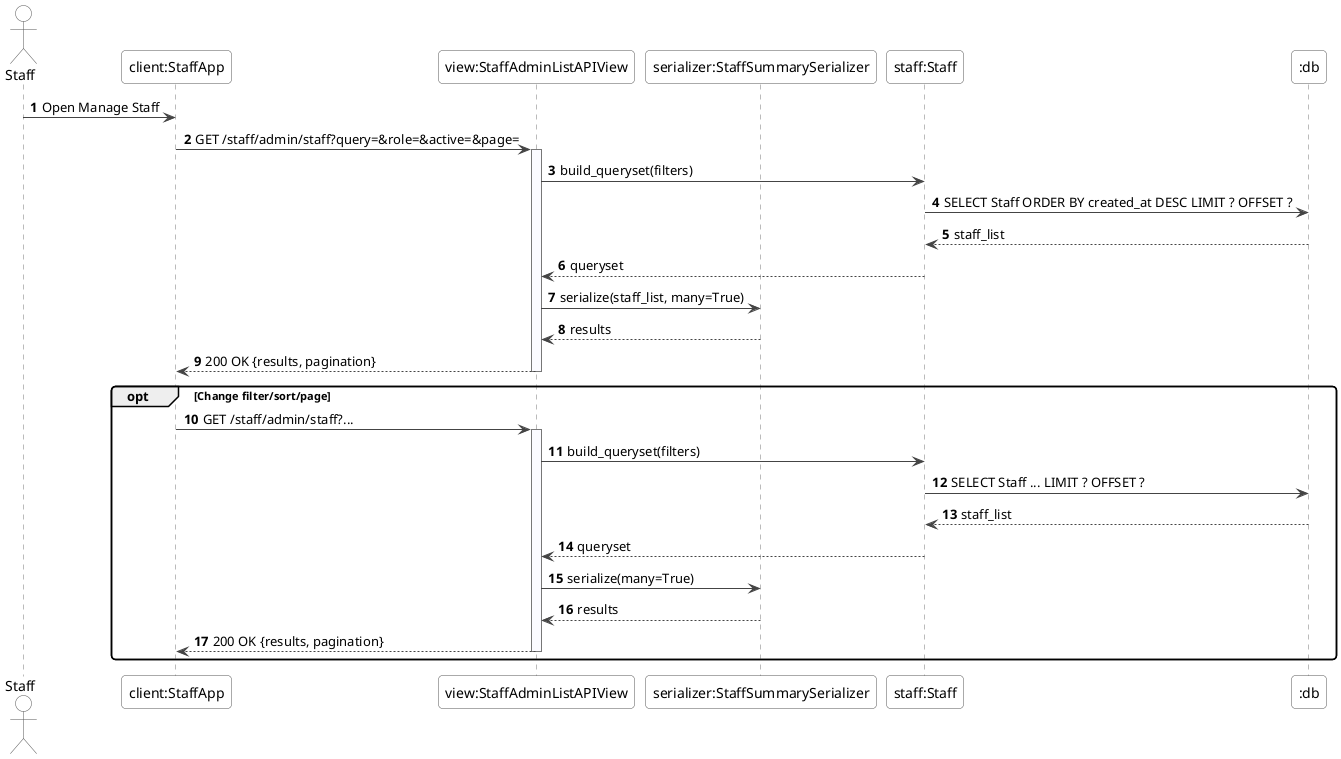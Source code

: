 @startuml ManageStaff_ListSequence
skinparam shadowing false
skinparam roundcorner 8
skinparam sequence {
  ArrowColor #444
  LifeLineBorderColor #777
  LifeLineBackgroundColor #FBFBFF
  ParticipantBorderColor #555
  ParticipantBackgroundColor #FFFFFF
  ActorBorderColor #555
  ActorBackgroundColor #FFFFFF
  BoxBorderColor #999
}

autonumber
actor Staff
participant "client:StaffApp" as fe
participant "view:StaffAdminListAPIView" as listv
participant "serializer:StaffSummarySerializer" as sumsz
participant "staff:Staff" as staff
participant ":db" as db

Staff -> fe : Open Manage Staff
fe -> listv : GET /staff/admin/staff?query=&role=&active=&page=
activate listv
listv -> staff : build_queryset(filters)
staff -> db : SELECT Staff ORDER BY created_at DESC LIMIT ? OFFSET ?
db --> staff : staff_list
staff --> listv : queryset
listv -> sumsz : serialize(staff_list, many=True)
sumsz --> listv : results
listv --> fe : 200 OK {results, pagination}
deactivate listv

opt Change filter/sort/page
  fe -> listv : GET /staff/admin/staff?...
  activate listv
  listv -> staff : build_queryset(filters)
  staff -> db : SELECT Staff ... LIMIT ? OFFSET ?
  db --> staff : staff_list
  staff --> listv : queryset
  listv -> sumsz : serialize(many=True)
  sumsz --> listv : results
  listv --> fe : 200 OK {results, pagination}
  deactivate listv
end
@enduml

